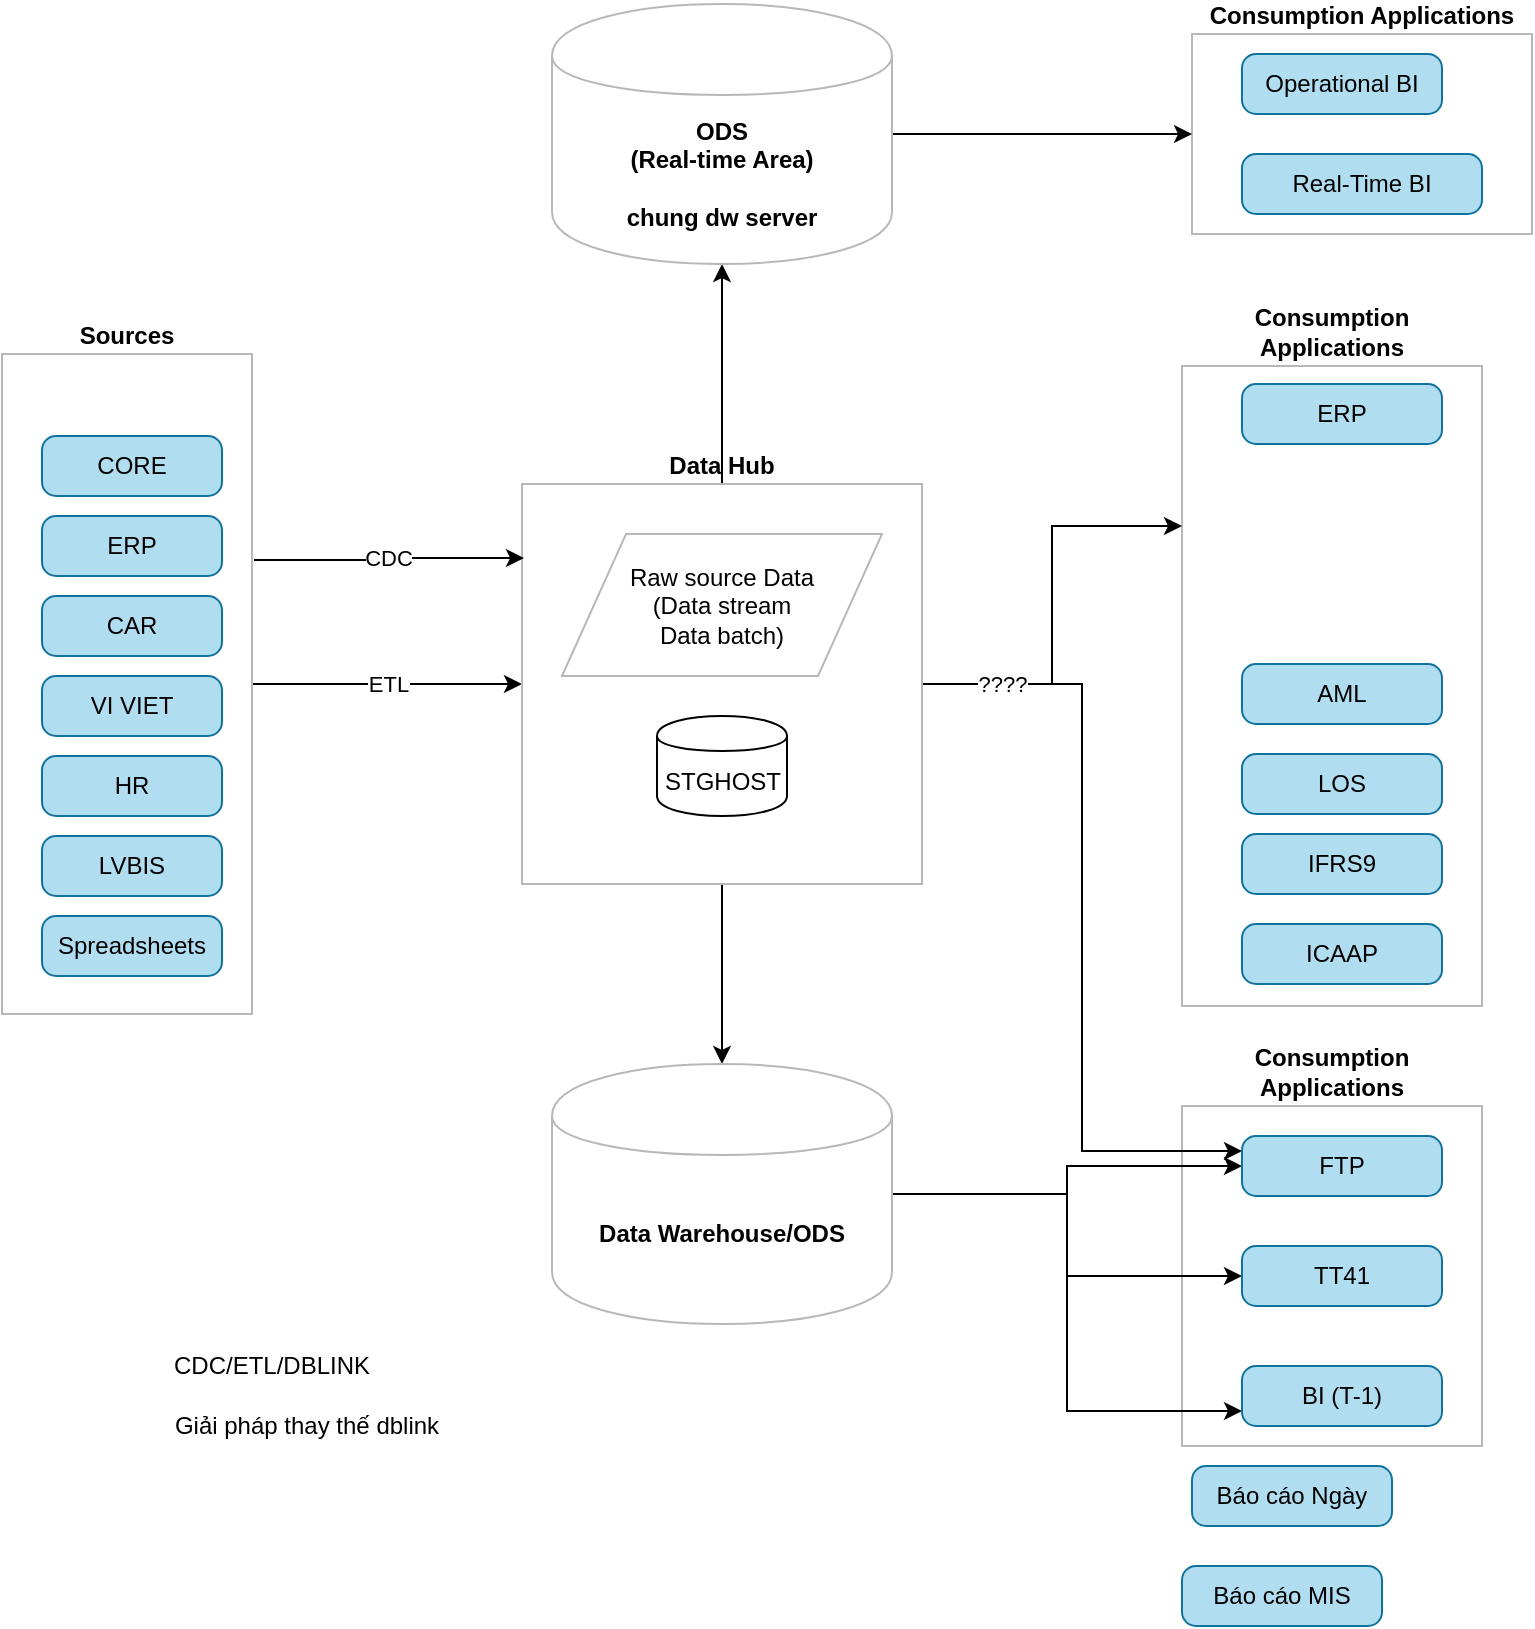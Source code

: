 <mxfile version="13.0.1" type="github">
  <diagram id="QeJ1PeQarsX0hW5se8th" name="Page-1">
    <mxGraphModel dx="1186" dy="567" grid="1" gridSize="10" guides="1" tooltips="1" connect="1" arrows="1" fold="1" page="1" pageScale="1" pageWidth="850" pageHeight="1100" math="0" shadow="0">
      <root>
        <mxCell id="0" />
        <mxCell id="1" parent="0" />
        <mxCell id="K7H6qyfp46d32Sg4vHhx-1" value="Consumption Applications" style="rounded=0;whiteSpace=wrap;html=1;strokeColor=#B8B8B8;labelPosition=center;verticalLabelPosition=top;align=center;verticalAlign=bottom;fontStyle=1" parent="1" vertex="1">
          <mxGeometry x="630" y="620" width="150" height="170" as="geometry" />
        </mxCell>
        <mxCell id="iZZk4Q9hEZwyQge0-GY_-52" value="Consumption Applications" style="rounded=0;whiteSpace=wrap;html=1;strokeColor=#B8B8B8;labelPosition=center;verticalLabelPosition=top;align=center;verticalAlign=bottom;fontStyle=1" parent="1" vertex="1">
          <mxGeometry x="635" y="84" width="170" height="100" as="geometry" />
        </mxCell>
        <mxCell id="iZZk4Q9hEZwyQge0-GY_-39" value="Consumption Applications" style="rounded=0;whiteSpace=wrap;html=1;strokeColor=#B8B8B8;labelPosition=center;verticalLabelPosition=top;align=center;verticalAlign=bottom;fontStyle=1" parent="1" vertex="1">
          <mxGeometry x="630" y="250" width="150" height="320" as="geometry" />
        </mxCell>
        <mxCell id="iZZk4Q9hEZwyQge0-GY_-23" value="ETL" style="edgeStyle=orthogonalEdgeStyle;rounded=0;orthogonalLoop=1;jettySize=auto;html=1;entryX=0;entryY=0.5;entryDx=0;entryDy=0;" parent="1" source="iZZk4Q9hEZwyQge0-GY_-18" target="iZZk4Q9hEZwyQge0-GY_-1" edge="1">
          <mxGeometry relative="1" as="geometry">
            <mxPoint x="280" y="409" as="targetPoint" />
          </mxGeometry>
        </mxCell>
        <mxCell id="iZZk4Q9hEZwyQge0-GY_-18" value="Sources" style="rounded=0;whiteSpace=wrap;html=1;strokeColor=#B8B8B8;labelPosition=center;verticalLabelPosition=top;align=center;verticalAlign=bottom;fontStyle=1" parent="1" vertex="1">
          <mxGeometry x="40" y="244" width="125" height="330" as="geometry" />
        </mxCell>
        <mxCell id="iZZk4Q9hEZwyQge0-GY_-25" value="" style="edgeStyle=orthogonalEdgeStyle;rounded=0;orthogonalLoop=1;jettySize=auto;html=1;" parent="1" source="iZZk4Q9hEZwyQge0-GY_-1" target="iZZk4Q9hEZwyQge0-GY_-24" edge="1">
          <mxGeometry relative="1" as="geometry" />
        </mxCell>
        <mxCell id="iZZk4Q9hEZwyQge0-GY_-27" value="" style="edgeStyle=orthogonalEdgeStyle;rounded=0;orthogonalLoop=1;jettySize=auto;html=1;" parent="1" source="iZZk4Q9hEZwyQge0-GY_-1" target="iZZk4Q9hEZwyQge0-GY_-26" edge="1">
          <mxGeometry relative="1" as="geometry" />
        </mxCell>
        <mxCell id="iZZk4Q9hEZwyQge0-GY_-41" value="" style="edgeStyle=orthogonalEdgeStyle;rounded=0;orthogonalLoop=1;jettySize=auto;html=1;entryX=0;entryY=0.25;entryDx=0;entryDy=0;" parent="1" source="iZZk4Q9hEZwyQge0-GY_-1" target="iZZk4Q9hEZwyQge0-GY_-39" edge="1">
          <mxGeometry relative="1" as="geometry">
            <mxPoint x="580" y="409" as="targetPoint" />
          </mxGeometry>
        </mxCell>
        <mxCell id="K7H6qyfp46d32Sg4vHhx-7" value="????" style="edgeStyle=orthogonalEdgeStyle;rounded=0;orthogonalLoop=1;jettySize=auto;html=1;entryX=0;entryY=0.25;entryDx=0;entryDy=0;" parent="1" source="iZZk4Q9hEZwyQge0-GY_-1" target="iZZk4Q9hEZwyQge0-GY_-29" edge="1">
          <mxGeometry x="-0.797" relative="1" as="geometry">
            <mxPoint as="offset" />
          </mxGeometry>
        </mxCell>
        <mxCell id="iZZk4Q9hEZwyQge0-GY_-1" value="Data Hub" style="whiteSpace=wrap;html=1;aspect=fixed;strokeColor=#B8B8B8;labelPosition=center;verticalLabelPosition=top;align=center;verticalAlign=bottom;fontStyle=1" parent="1" vertex="1">
          <mxGeometry x="300" y="309" width="200" height="200" as="geometry" />
        </mxCell>
        <mxCell id="iZZk4Q9hEZwyQge0-GY_-8" value="HR" style="rounded=1;whiteSpace=wrap;html=1;absoluteArcSize=1;arcSize=14;strokeWidth=1;fillColor=#b1ddf0;strokeColor=#10739e;" parent="1" vertex="1">
          <mxGeometry x="60" y="445" width="90" height="30" as="geometry" />
        </mxCell>
        <mxCell id="iZZk4Q9hEZwyQge0-GY_-10" value="Spreadsheets" style="rounded=1;whiteSpace=wrap;html=1;absoluteArcSize=1;arcSize=14;strokeWidth=1;fillColor=#b1ddf0;strokeColor=#10739e;" parent="1" vertex="1">
          <mxGeometry x="60" y="525" width="90" height="30" as="geometry" />
        </mxCell>
        <mxCell id="iZZk4Q9hEZwyQge0-GY_-12" value="CORE" style="rounded=1;whiteSpace=wrap;html=1;absoluteArcSize=1;arcSize=14;strokeWidth=1;fillColor=#b1ddf0;strokeColor=#10739e;" parent="1" vertex="1">
          <mxGeometry x="60" y="285" width="90" height="30" as="geometry" />
        </mxCell>
        <mxCell id="iZZk4Q9hEZwyQge0-GY_-13" value="LVBIS" style="rounded=1;whiteSpace=wrap;html=1;absoluteArcSize=1;arcSize=14;strokeWidth=1;fillColor=#b1ddf0;strokeColor=#10739e;" parent="1" vertex="1">
          <mxGeometry x="60" y="485" width="90" height="30" as="geometry" />
        </mxCell>
        <mxCell id="iZZk4Q9hEZwyQge0-GY_-14" value="CAR" style="rounded=1;whiteSpace=wrap;html=1;absoluteArcSize=1;arcSize=14;strokeWidth=1;fillColor=#b1ddf0;strokeColor=#10739e;" parent="1" vertex="1">
          <mxGeometry x="60" y="365" width="90" height="30" as="geometry" />
        </mxCell>
        <mxCell id="iZZk4Q9hEZwyQge0-GY_-15" value="ERP" style="rounded=1;whiteSpace=wrap;html=1;absoluteArcSize=1;arcSize=14;strokeWidth=1;fillColor=#b1ddf0;strokeColor=#10739e;" parent="1" vertex="1">
          <mxGeometry x="60" y="325" width="90" height="30" as="geometry" />
        </mxCell>
        <mxCell id="iZZk4Q9hEZwyQge0-GY_-16" value="VI VIET" style="rounded=1;whiteSpace=wrap;html=1;absoluteArcSize=1;arcSize=14;strokeWidth=1;fillColor=#b1ddf0;strokeColor=#10739e;" parent="1" vertex="1">
          <mxGeometry x="60" y="405" width="90" height="30" as="geometry" />
        </mxCell>
        <mxCell id="K7H6qyfp46d32Sg4vHhx-3" value="" style="edgeStyle=orthogonalEdgeStyle;rounded=0;orthogonalLoop=1;jettySize=auto;html=1;entryX=0;entryY=0.75;entryDx=0;entryDy=0;" parent="1" source="iZZk4Q9hEZwyQge0-GY_-24" target="iZZk4Q9hEZwyQge0-GY_-46" edge="1">
          <mxGeometry relative="1" as="geometry">
            <mxPoint x="565" y="664" as="targetPoint" />
          </mxGeometry>
        </mxCell>
        <mxCell id="K7H6qyfp46d32Sg4vHhx-5" value="" style="edgeStyle=orthogonalEdgeStyle;rounded=0;orthogonalLoop=1;jettySize=auto;html=1;entryX=0;entryY=0.5;entryDx=0;entryDy=0;" parent="1" source="iZZk4Q9hEZwyQge0-GY_-24" target="iZZk4Q9hEZwyQge0-GY_-30" edge="1">
          <mxGeometry relative="1" as="geometry">
            <mxPoint x="565" y="664" as="targetPoint" />
          </mxGeometry>
        </mxCell>
        <mxCell id="K7H6qyfp46d32Sg4vHhx-6" style="edgeStyle=orthogonalEdgeStyle;rounded=0;orthogonalLoop=1;jettySize=auto;html=1;" parent="1" source="iZZk4Q9hEZwyQge0-GY_-24" target="iZZk4Q9hEZwyQge0-GY_-29" edge="1">
          <mxGeometry relative="1" as="geometry" />
        </mxCell>
        <mxCell id="iZZk4Q9hEZwyQge0-GY_-24" value="Data Warehouse/ODS" style="shape=cylinder;whiteSpace=wrap;html=1;boundedLbl=1;backgroundOutline=1;strokeColor=#B8B8B8;fontStyle=1" parent="1" vertex="1">
          <mxGeometry x="315" y="599" width="170" height="130" as="geometry" />
        </mxCell>
        <mxCell id="iZZk4Q9hEZwyQge0-GY_-56" value="" style="edgeStyle=orthogonalEdgeStyle;rounded=0;orthogonalLoop=1;jettySize=auto;html=1;entryX=0;entryY=0.5;entryDx=0;entryDy=0;" parent="1" source="iZZk4Q9hEZwyQge0-GY_-26" target="iZZk4Q9hEZwyQge0-GY_-52" edge="1">
          <mxGeometry relative="1" as="geometry">
            <mxPoint x="565" y="85" as="targetPoint" />
          </mxGeometry>
        </mxCell>
        <mxCell id="iZZk4Q9hEZwyQge0-GY_-26" value="&lt;div&gt;ODS&lt;/div&gt;&lt;div&gt;(Real-time Area)&lt;br&gt;&lt;/div&gt;&lt;div&gt;&lt;br&gt;&lt;/div&gt;&lt;div&gt;chung dw server&lt;br&gt;&lt;/div&gt;" style="shape=cylinder;whiteSpace=wrap;html=1;boundedLbl=1;backgroundOutline=1;strokeColor=#B8B8B8;fontStyle=1" parent="1" vertex="1">
          <mxGeometry x="315" y="69" width="170" height="130" as="geometry" />
        </mxCell>
        <mxCell id="iZZk4Q9hEZwyQge0-GY_-28" value="ERP" style="rounded=1;whiteSpace=wrap;html=1;absoluteArcSize=1;arcSize=14;strokeWidth=1;fillColor=#b1ddf0;strokeColor=#10739e;" parent="1" vertex="1">
          <mxGeometry x="660" y="259" width="100" height="30" as="geometry" />
        </mxCell>
        <mxCell id="iZZk4Q9hEZwyQge0-GY_-29" value="FTP" style="rounded=1;whiteSpace=wrap;html=1;absoluteArcSize=1;arcSize=14;strokeWidth=1;fillColor=#b1ddf0;strokeColor=#10739e;" parent="1" vertex="1">
          <mxGeometry x="660" y="635" width="100" height="30" as="geometry" />
        </mxCell>
        <mxCell id="iZZk4Q9hEZwyQge0-GY_-30" value="TT41" style="rounded=1;whiteSpace=wrap;html=1;absoluteArcSize=1;arcSize=14;strokeWidth=1;fillColor=#b1ddf0;strokeColor=#10739e;" parent="1" vertex="1">
          <mxGeometry x="660" y="690" width="100" height="30" as="geometry" />
        </mxCell>
        <mxCell id="iZZk4Q9hEZwyQge0-GY_-31" value="Báo cáo MIS" style="rounded=1;whiteSpace=wrap;html=1;absoluteArcSize=1;arcSize=14;strokeWidth=1;fillColor=#b1ddf0;strokeColor=#10739e;" parent="1" vertex="1">
          <mxGeometry x="630" y="850" width="100" height="30" as="geometry" />
        </mxCell>
        <mxCell id="iZZk4Q9hEZwyQge0-GY_-32" value="Báo cáo Ngày" style="rounded=1;whiteSpace=wrap;html=1;absoluteArcSize=1;arcSize=14;strokeWidth=1;fillColor=#b1ddf0;strokeColor=#10739e;" parent="1" vertex="1">
          <mxGeometry x="635" y="800" width="100" height="30" as="geometry" />
        </mxCell>
        <mxCell id="iZZk4Q9hEZwyQge0-GY_-42" value="AML" style="rounded=1;whiteSpace=wrap;html=1;absoluteArcSize=1;arcSize=14;strokeWidth=1;fillColor=#b1ddf0;strokeColor=#10739e;" parent="1" vertex="1">
          <mxGeometry x="660" y="399" width="100" height="30" as="geometry" />
        </mxCell>
        <mxCell id="iZZk4Q9hEZwyQge0-GY_-43" value="LOS" style="rounded=1;whiteSpace=wrap;html=1;absoluteArcSize=1;arcSize=14;strokeWidth=1;fillColor=#b1ddf0;strokeColor=#10739e;" parent="1" vertex="1">
          <mxGeometry x="660" y="444" width="100" height="30" as="geometry" />
        </mxCell>
        <mxCell id="iZZk4Q9hEZwyQge0-GY_-44" value="IFRS9" style="rounded=1;whiteSpace=wrap;html=1;absoluteArcSize=1;arcSize=14;strokeWidth=1;fillColor=#b1ddf0;strokeColor=#10739e;" parent="1" vertex="1">
          <mxGeometry x="660" y="484" width="100" height="30" as="geometry" />
        </mxCell>
        <mxCell id="iZZk4Q9hEZwyQge0-GY_-45" value="ICAAP" style="rounded=1;whiteSpace=wrap;html=1;absoluteArcSize=1;arcSize=14;strokeWidth=1;fillColor=#b1ddf0;strokeColor=#10739e;" parent="1" vertex="1">
          <mxGeometry x="660" y="529" width="100" height="30" as="geometry" />
        </mxCell>
        <mxCell id="iZZk4Q9hEZwyQge0-GY_-46" value="BI (T-1)" style="rounded=1;whiteSpace=wrap;html=1;absoluteArcSize=1;arcSize=14;strokeWidth=1;fillColor=#b1ddf0;strokeColor=#10739e;" parent="1" vertex="1">
          <mxGeometry x="660" y="750" width="100" height="30" as="geometry" />
        </mxCell>
        <mxCell id="iZZk4Q9hEZwyQge0-GY_-50" value="Operational BI" style="rounded=1;whiteSpace=wrap;html=1;absoluteArcSize=1;arcSize=14;strokeWidth=1;fillColor=#b1ddf0;strokeColor=#10739e;" parent="1" vertex="1">
          <mxGeometry x="660" y="94" width="100" height="30" as="geometry" />
        </mxCell>
        <mxCell id="iZZk4Q9hEZwyQge0-GY_-51" value="Real-Time BI" style="rounded=1;whiteSpace=wrap;html=1;absoluteArcSize=1;arcSize=14;strokeWidth=1;fillColor=#b1ddf0;strokeColor=#10739e;" parent="1" vertex="1">
          <mxGeometry x="660" y="144" width="120" height="30" as="geometry" />
        </mxCell>
        <mxCell id="iZZk4Q9hEZwyQge0-GY_-57" value="&lt;div&gt;Raw source Data&lt;/div&gt;&lt;div&gt;&lt;div&gt;(Data stream&lt;br&gt;Data batch)&lt;/div&gt;&lt;/div&gt;" style="shape=parallelogram;perimeter=parallelogramPerimeter;whiteSpace=wrap;html=1;strokeColor=#B8B8B8;" parent="1" vertex="1">
          <mxGeometry x="320" y="334" width="160" height="71" as="geometry" />
        </mxCell>
        <mxCell id="C1UQbSpGGnI8vA-GU5wD-2" value="CDC" style="edgeStyle=orthogonalEdgeStyle;rounded=0;orthogonalLoop=1;jettySize=auto;html=1;exitX=1.008;exitY=0.312;exitDx=0;exitDy=0;exitPerimeter=0;entryX=0.005;entryY=0.185;entryDx=0;entryDy=0;entryPerimeter=0;" edge="1" parent="1" source="iZZk4Q9hEZwyQge0-GY_-18" target="iZZk4Q9hEZwyQge0-GY_-1">
          <mxGeometry relative="1" as="geometry">
            <mxPoint x="300" y="349" as="targetPoint" />
            <mxPoint x="168" y="359" as="sourcePoint" />
          </mxGeometry>
        </mxCell>
        <mxCell id="C1UQbSpGGnI8vA-GU5wD-3" value="STGHOST" style="shape=cylinder;whiteSpace=wrap;html=1;boundedLbl=1;backgroundOutline=1;" vertex="1" parent="1">
          <mxGeometry x="367.5" y="425" width="65" height="50" as="geometry" />
        </mxCell>
        <mxCell id="C1UQbSpGGnI8vA-GU5wD-5" value="CDC/ETL/DBLINK" style="text;html=1;strokeColor=none;fillColor=none;align=center;verticalAlign=middle;whiteSpace=wrap;rounded=0;" vertex="1" parent="1">
          <mxGeometry x="110" y="740" width="130" height="20" as="geometry" />
        </mxCell>
        <mxCell id="C1UQbSpGGnI8vA-GU5wD-6" value="Giải pháp thay thế dblink" style="text;html=1;strokeColor=none;fillColor=none;align=center;verticalAlign=middle;whiteSpace=wrap;rounded=0;" vertex="1" parent="1">
          <mxGeometry x="100" y="770" width="185" height="20" as="geometry" />
        </mxCell>
      </root>
    </mxGraphModel>
  </diagram>
</mxfile>

